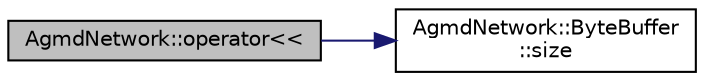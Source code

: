 digraph "AgmdNetwork::operator&lt;&lt;"
{
  edge [fontname="Helvetica",fontsize="10",labelfontname="Helvetica",labelfontsize="10"];
  node [fontname="Helvetica",fontsize="10",shape=record];
  rankdir="LR";
  Node1 [label="AgmdNetwork::operator\<\<",height=0.2,width=0.4,color="black", fillcolor="grey75", style="filled" fontcolor="black"];
  Node1 -> Node2 [color="midnightblue",fontsize="10",style="solid"];
  Node2 [label="AgmdNetwork::ByteBuffer\l::size",height=0.2,width=0.4,color="black", fillcolor="white", style="filled",URL="$class_agmd_network_1_1_byte_buffer.html#a098026cc32635b486d7df2cfca21c192"];
}
